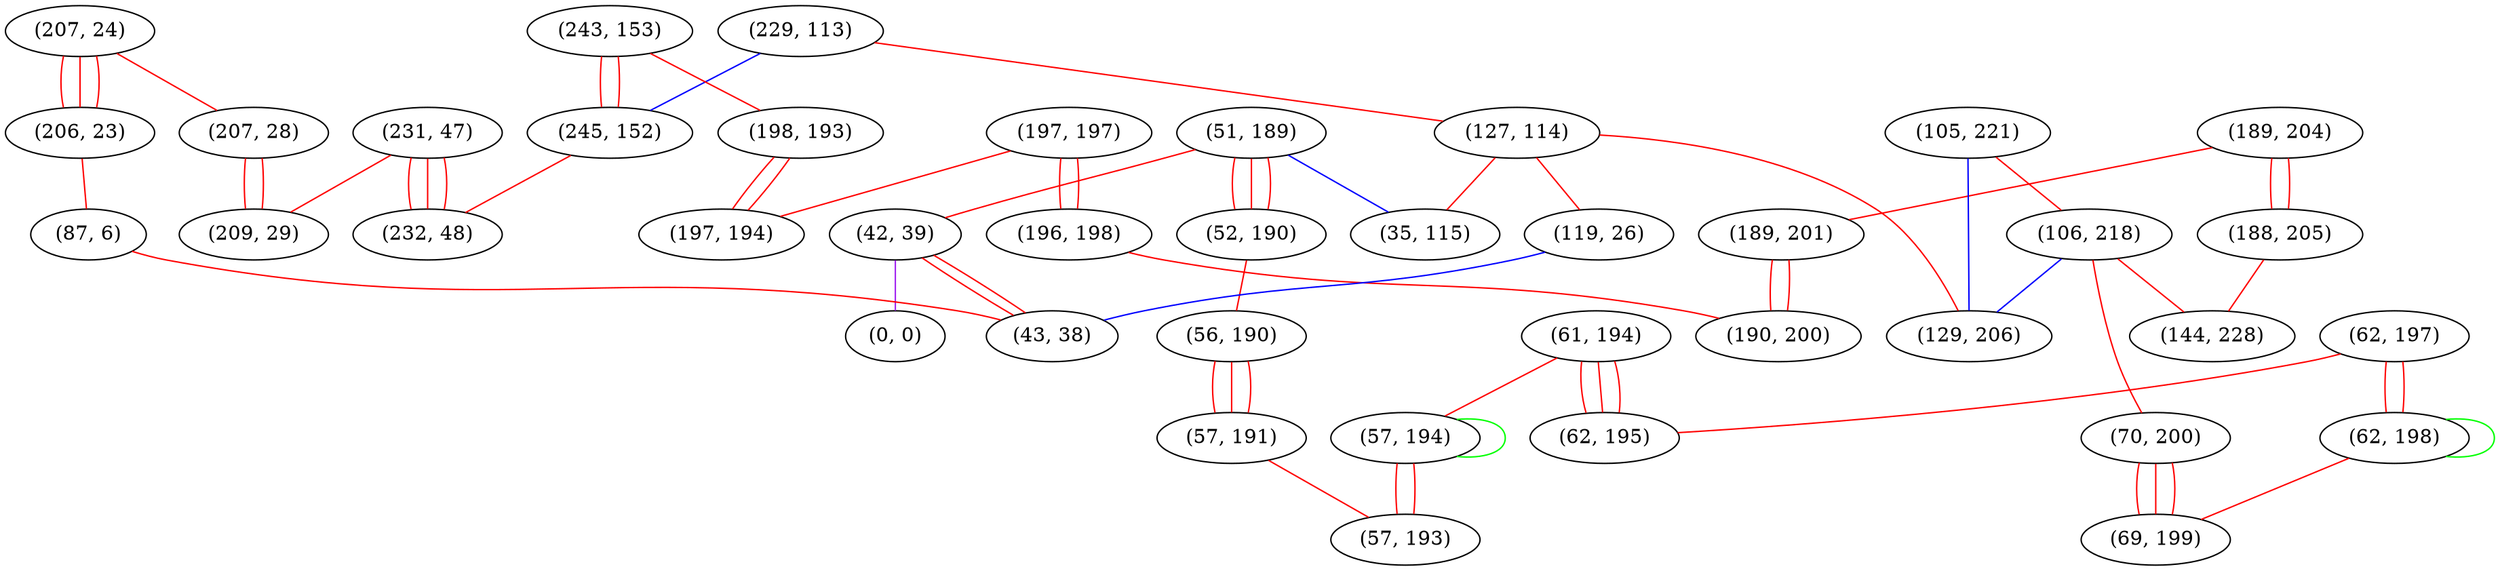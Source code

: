 graph "" {
"(229, 113)";
"(189, 204)";
"(243, 153)";
"(231, 47)";
"(62, 197)";
"(188, 205)";
"(207, 24)";
"(197, 197)";
"(51, 189)";
"(42, 39)";
"(52, 190)";
"(207, 28)";
"(105, 221)";
"(61, 194)";
"(106, 218)";
"(62, 198)";
"(56, 190)";
"(0, 0)";
"(57, 191)";
"(209, 29)";
"(206, 23)";
"(57, 194)";
"(245, 152)";
"(196, 198)";
"(70, 200)";
"(127, 114)";
"(144, 228)";
"(62, 195)";
"(189, 201)";
"(198, 193)";
"(69, 199)";
"(129, 206)";
"(190, 200)";
"(57, 193)";
"(119, 26)";
"(87, 6)";
"(232, 48)";
"(197, 194)";
"(43, 38)";
"(35, 115)";
"(229, 113)" -- "(245, 152)"  [color=blue, key=0, weight=3];
"(229, 113)" -- "(127, 114)"  [color=red, key=0, weight=1];
"(189, 204)" -- "(188, 205)"  [color=red, key=0, weight=1];
"(189, 204)" -- "(188, 205)"  [color=red, key=1, weight=1];
"(189, 204)" -- "(189, 201)"  [color=red, key=0, weight=1];
"(243, 153)" -- "(198, 193)"  [color=red, key=0, weight=1];
"(243, 153)" -- "(245, 152)"  [color=red, key=0, weight=1];
"(243, 153)" -- "(245, 152)"  [color=red, key=1, weight=1];
"(231, 47)" -- "(209, 29)"  [color=red, key=0, weight=1];
"(231, 47)" -- "(232, 48)"  [color=red, key=0, weight=1];
"(231, 47)" -- "(232, 48)"  [color=red, key=1, weight=1];
"(231, 47)" -- "(232, 48)"  [color=red, key=2, weight=1];
"(62, 197)" -- "(62, 195)"  [color=red, key=0, weight=1];
"(62, 197)" -- "(62, 198)"  [color=red, key=0, weight=1];
"(62, 197)" -- "(62, 198)"  [color=red, key=1, weight=1];
"(188, 205)" -- "(144, 228)"  [color=red, key=0, weight=1];
"(207, 24)" -- "(207, 28)"  [color=red, key=0, weight=1];
"(207, 24)" -- "(206, 23)"  [color=red, key=0, weight=1];
"(207, 24)" -- "(206, 23)"  [color=red, key=1, weight=1];
"(207, 24)" -- "(206, 23)"  [color=red, key=2, weight=1];
"(197, 197)" -- "(197, 194)"  [color=red, key=0, weight=1];
"(197, 197)" -- "(196, 198)"  [color=red, key=0, weight=1];
"(197, 197)" -- "(196, 198)"  [color=red, key=1, weight=1];
"(51, 189)" -- "(42, 39)"  [color=red, key=0, weight=1];
"(51, 189)" -- "(52, 190)"  [color=red, key=0, weight=1];
"(51, 189)" -- "(52, 190)"  [color=red, key=1, weight=1];
"(51, 189)" -- "(52, 190)"  [color=red, key=2, weight=1];
"(51, 189)" -- "(35, 115)"  [color=blue, key=0, weight=3];
"(42, 39)" -- "(0, 0)"  [color=purple, key=0, weight=4];
"(42, 39)" -- "(43, 38)"  [color=red, key=0, weight=1];
"(42, 39)" -- "(43, 38)"  [color=red, key=1, weight=1];
"(52, 190)" -- "(56, 190)"  [color=red, key=0, weight=1];
"(207, 28)" -- "(209, 29)"  [color=red, key=0, weight=1];
"(207, 28)" -- "(209, 29)"  [color=red, key=1, weight=1];
"(105, 221)" -- "(129, 206)"  [color=blue, key=0, weight=3];
"(105, 221)" -- "(106, 218)"  [color=red, key=0, weight=1];
"(61, 194)" -- "(62, 195)"  [color=red, key=0, weight=1];
"(61, 194)" -- "(62, 195)"  [color=red, key=1, weight=1];
"(61, 194)" -- "(62, 195)"  [color=red, key=2, weight=1];
"(61, 194)" -- "(57, 194)"  [color=red, key=0, weight=1];
"(106, 218)" -- "(129, 206)"  [color=blue, key=0, weight=3];
"(106, 218)" -- "(70, 200)"  [color=red, key=0, weight=1];
"(106, 218)" -- "(144, 228)"  [color=red, key=0, weight=1];
"(62, 198)" -- "(69, 199)"  [color=red, key=0, weight=1];
"(62, 198)" -- "(62, 198)"  [color=green, key=0, weight=2];
"(56, 190)" -- "(57, 191)"  [color=red, key=0, weight=1];
"(56, 190)" -- "(57, 191)"  [color=red, key=1, weight=1];
"(56, 190)" -- "(57, 191)"  [color=red, key=2, weight=1];
"(57, 191)" -- "(57, 193)"  [color=red, key=0, weight=1];
"(206, 23)" -- "(87, 6)"  [color=red, key=0, weight=1];
"(57, 194)" -- "(57, 194)"  [color=green, key=0, weight=2];
"(57, 194)" -- "(57, 193)"  [color=red, key=0, weight=1];
"(57, 194)" -- "(57, 193)"  [color=red, key=1, weight=1];
"(245, 152)" -- "(232, 48)"  [color=red, key=0, weight=1];
"(196, 198)" -- "(190, 200)"  [color=red, key=0, weight=1];
"(70, 200)" -- "(69, 199)"  [color=red, key=0, weight=1];
"(70, 200)" -- "(69, 199)"  [color=red, key=1, weight=1];
"(70, 200)" -- "(69, 199)"  [color=red, key=2, weight=1];
"(127, 114)" -- "(129, 206)"  [color=red, key=0, weight=1];
"(127, 114)" -- "(35, 115)"  [color=red, key=0, weight=1];
"(127, 114)" -- "(119, 26)"  [color=red, key=0, weight=1];
"(189, 201)" -- "(190, 200)"  [color=red, key=0, weight=1];
"(189, 201)" -- "(190, 200)"  [color=red, key=1, weight=1];
"(198, 193)" -- "(197, 194)"  [color=red, key=0, weight=1];
"(198, 193)" -- "(197, 194)"  [color=red, key=1, weight=1];
"(119, 26)" -- "(43, 38)"  [color=blue, key=0, weight=3];
"(87, 6)" -- "(43, 38)"  [color=red, key=0, weight=1];
}
